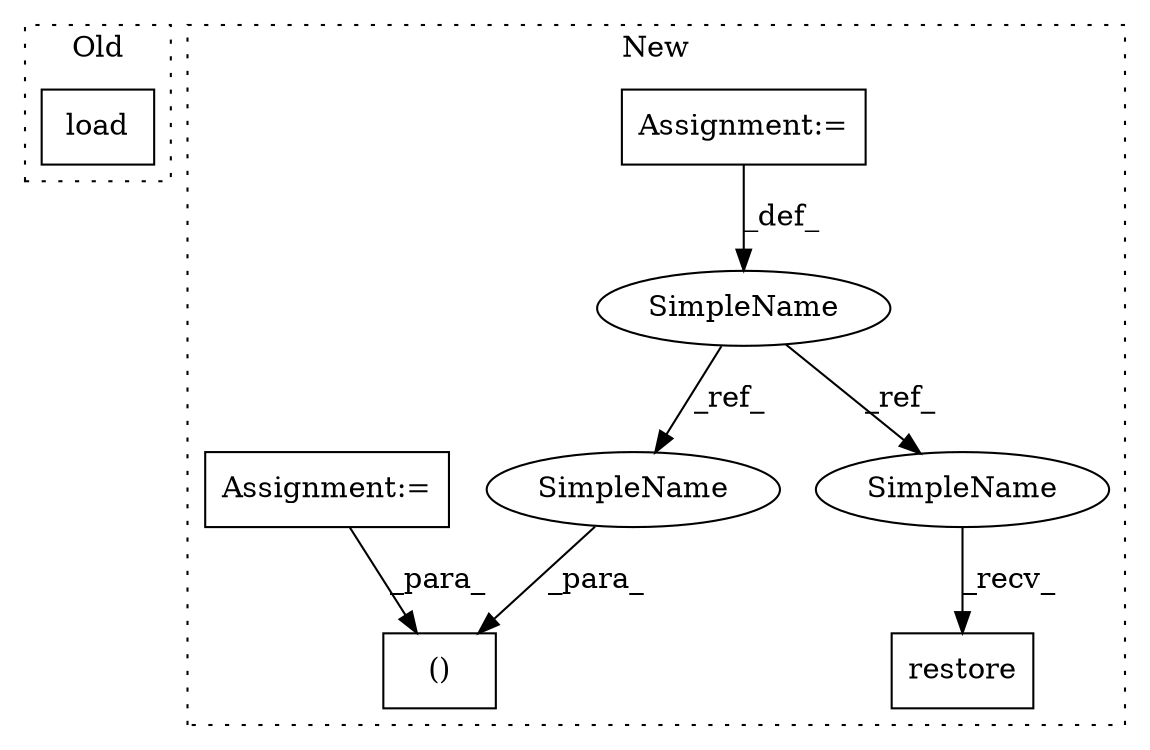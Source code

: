 digraph G {
subgraph cluster0 {
1 [label="load" a="32" s="3449" l="6" shape="box"];
label = "Old";
style="dotted";
}
subgraph cluster1 {
2 [label="restore" a="32" s="2763" l="9" shape="box"];
3 [label="Assignment:=" a="7" s="2497" l="8" shape="box"];
4 [label="()" a="106" s="2529" l="22" shape="box"];
5 [label="SimpleName" a="42" s="2497" l="8" shape="ellipse"];
6 [label="Assignment:=" a="7" s="2517" l="1" shape="box"];
7 [label="SimpleName" a="42" s="2529" l="8" shape="ellipse"];
8 [label="SimpleName" a="42" s="2754" l="8" shape="ellipse"];
label = "New";
style="dotted";
}
3 -> 5 [label="_def_"];
5 -> 7 [label="_ref_"];
5 -> 8 [label="_ref_"];
6 -> 4 [label="_para_"];
7 -> 4 [label="_para_"];
8 -> 2 [label="_recv_"];
}